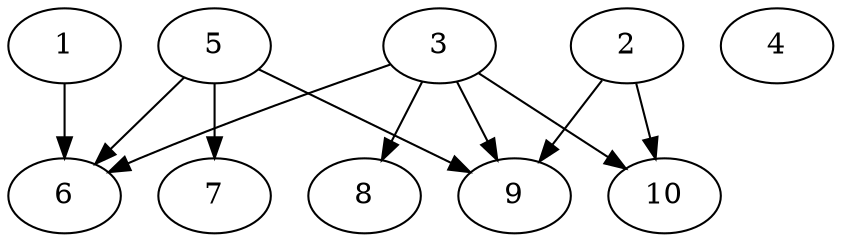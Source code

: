 // DAG automatically generated by daggen at Thu Oct  3 13:58:04 2019
// ./daggen --dot -n 10 --ccr 0.3 --fat 0.7 --regular 0.5 --density 0.7 --mindata 5242880 --maxdata 52428800 
digraph G {
  1 [size="73881600", alpha="0.09", expect_size="22164480"] 
  1 -> 6 [size ="22164480"]
  2 [size="135700480", alpha="0.09", expect_size="40710144"] 
  2 -> 9 [size ="40710144"]
  2 -> 10 [size ="40710144"]
  3 [size="127682560", alpha="0.16", expect_size="38304768"] 
  3 -> 6 [size ="38304768"]
  3 -> 8 [size ="38304768"]
  3 -> 9 [size ="38304768"]
  3 -> 10 [size ="38304768"]
  4 [size="105823573", alpha="0.08", expect_size="31747072"] 
  5 [size="105915733", alpha="0.17", expect_size="31774720"] 
  5 -> 6 [size ="31774720"]
  5 -> 7 [size ="31774720"]
  5 -> 9 [size ="31774720"]
  6 [size="76707840", alpha="0.04", expect_size="23012352"] 
  7 [size="131198293", alpha="0.17", expect_size="39359488"] 
  8 [size="41830400", alpha="0.08", expect_size="12549120"] 
  9 [size="170724693", alpha="0.10", expect_size="51217408"] 
  10 [size="165297493", alpha="0.01", expect_size="49589248"] 
}
